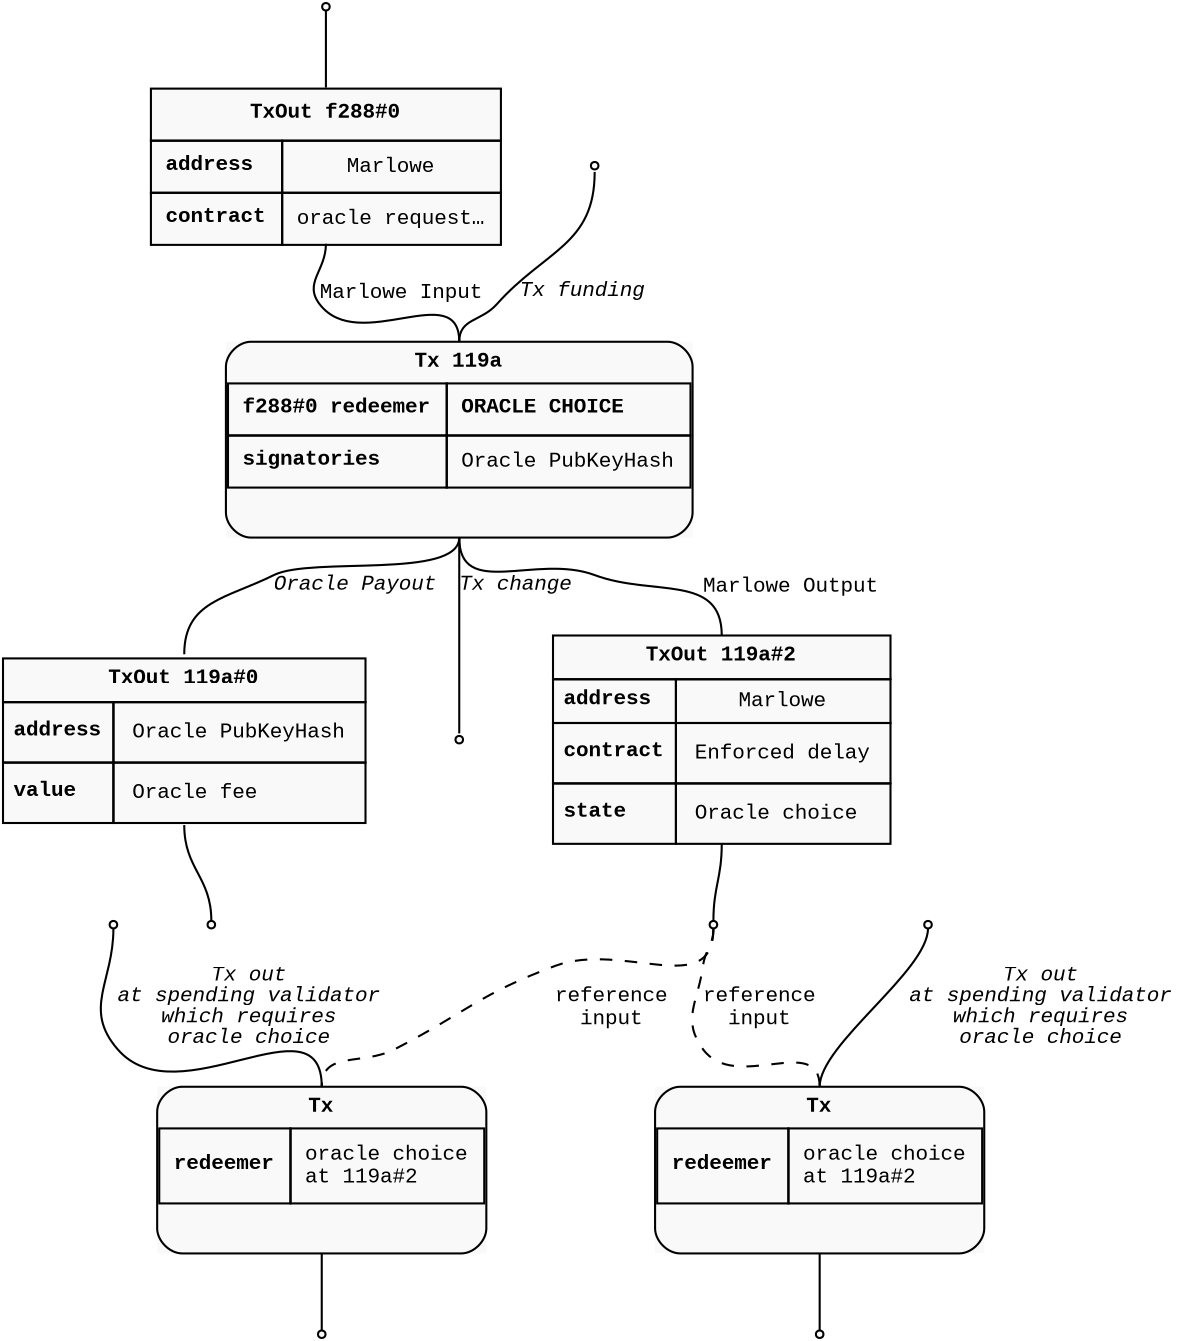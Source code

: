 digraph Oracle_Choice_Referencing {
  rankdir=TD;
  graph [pad="0.02", nodesep="0.6", ranksep="0.5"];
  node [shape=rect, style="filled", fillcolor="#f9f9f9", fontname="Courier New", fontsize="10"];
  edge [arrowhead=none, tailport="s", headport="n", color="#aaa", fontname="Courier New", fontsize="10"];

  MarloweInitialThreadPoint [shape=point];
  MarloweInitialThreadPoint -> MarloweOracleRequestOutput;

  MarloweOracleRequestOutput [label=<
    <TABLE CELLSPACING="0" CELLPADDING="6" border="0" CELLBORDER="1" color="#aaa">
      <TR>
        <TD colspan="2" align="center"><b>TxOut f288#0</b></TD>
      </TR>
      <TR>
        <TD align="left"><b>address</b></TD>
        <TD>Marlowe</TD>
      </TR>
      <TR>
        <TD align="left" balign="left"><b>contract</b></TD>
        <TD align="left" balign="left">oracle request…</TD>
      </TR>
    </TABLE>
  > shape="plain" border="0"]

  MarloweOracleRequestOutput -> Tx [label=<Marlowe Input>];

  Tx [label=<
    <TABLE CELLSPACING="0" CELLPADDING="4" border="1" CELLBORDER="0" style="rounded" color="#aaa">
      <TR>
        <TD colspan="2" align="center"><b>Tx 119a</b></TD>
      </TR>
      <TR>
        <TD CELLPADDING="0">
          <TABLE CELLSPACING="0" CELLPADDING="6" border="0" CELLBORDER="0">
            <TR>
              <TD border="1" align="left"><b>f288#0 redeemer</b></TD>
              <TD border="1" align="left" balign="left"><b>ORACLE CHOICE</b></TD>
            </TR>
            <TR>
              <TD border="1" align="left"><b>signatories</b></TD>
              <TD border="1" align="left">Oracle PubKeyHash</TD>
            </TR>
            <TR>
              <TD collspan="2" align="center"> </TD>
            </TR>
          </TABLE>
        </TD>
      </TR>
    </TABLE>
  > color="#aaa" shape="plain"];


  FundingOutput [shape=point];
  FundingOutput -> Tx [label=<<i>Tx funding</i>>];

  MarloweOutput [label=<
    <TABLE CELLSPACING="0" CELLPADDING="4" border="0" CELLBORDER="1" color="#aaa">
      <TR>
        <TD colspan="2" align="center"><b>TxOut 119a#2</b></TD>
      </TR>
      <TR>
        <TD align="left"><b>address</b></TD>
        <TD>Marlowe</TD>
      </TR>
      <TR>
        <TD align="left"><b>contract</b></TD>
        <TD align="left" balign="left" cellpadding="8">Enforced delay</TD>
      </TR>
      <TR>
        <TD align="left"><b>state</b></TD>
        <TD align="left" balign="left" cellpadding="8">Oracle choice</TD>
      </TR>
    </TABLE>
  > shape="plain" border="1" color="#000"]

  Tx -> MarloweOutput [label=<Marlowe Output>];

  change [shape=point];
  Tx -> change [label=<<i>Tx change</i>>];

  OraclePayout [label=<
    <TABLE CELLSPACING="0" CELLPADDING="4" border="0" CELLBORDER="1" color="#aaa">
      <TR>
        <TD colspan="2" align="center"><b>TxOut 119a#0</b></TD>
      </TR>
      <TR>
        <TD align="left"><b>address</b></TD>
        <TD cellpadding="8">Oracle PubKeyHash</TD>
      </TR>
      <TR>
        <TD align="left"><b>value</b></TD>
        <TD align="left" balign="left" cellpadding="8">Oracle fee</TD>
      </TR>
    </TABLE>
  > shape="plain" border="1" color="#000"]
  Tx -> OraclePayout [label=<<i>Oracle Payout</i>>];

  OraclePayoutThread [shape=point];
  OraclePayout -> OraclePayoutThread;

  MarloweResultingThreadPoint [shape=point];
  MarloweOutput -> MarloweResultingThreadPoint;

  SpendingValidatorInitialThreadPoint [shape=point];
  SpendingValidatorInitialThreadPoint -> SpendingValidatorTx [label=<<i>Tx out<br/>at spending validator<br/>which requires<br/>oracle choice</i>>];

  SpendingValidatorTx [label=<
    <TABLE CELLSPACING="0" CELLPADDING="4" border="1" CELLBORDER="0" style="rounded" color="#aaa">
      <TR>
        <TD colspan="2" align="center"><b>Tx</b></TD>
      </TR>
      <TR>
        <TD CELLPADDING="0">
          <TABLE CELLSPACING="0" CELLPADDING="6" border="0" CELLBORDER="0">
            <TR>
              <TD border="1" align="left"><b>redeemer</b></TD>
              <TD border="1" align="left" balign="left">oracle choice<br/>at 119a#2</TD>
            </TR>
            <TR>
              <TD collspan="2" align="center"> </TD>
            </TR>
          </TABLE>
        </TD>
      </TR>
    </TABLE>
  > color="#aaa" shape="plain"];

  SpendingValidatorThreadPoint [shape=point];
  SpendingValidatorTx -> SpendingValidatorThreadPoint;

  MarloweResultingThreadPoint -> SpendingValidatorTx [style="dashed" splines="ortho" label=<reference<br/>input> fontcolor="#888"];


  AnotherSpendingValidatorInitialThreadPoint [shape=point];
  AnotherSpendingValidatorInitialThreadPoint -> AnotherSpendingValidatorTx [label=<<i>Tx out<br/>at spending validator<br/>which requires<br/>oracle choice</i>>];

  AnotherSpendingValidatorTx [label=<
    <TABLE CELLSPACING="0" CELLPADDING="4" border="1" CELLBORDER="0" style="rounded" color="#aaa">
      <TR>
        <TD colspan="2" align="center"><b>Tx</b></TD>
      </TR>
      <TR>
        <TD CELLPADDING="0">
          <TABLE CELLSPACING="0" CELLPADDING="6" border="0" CELLBORDER="0">
            <TR>
              <TD border="1" align="left"><b>redeemer</b></TD>
              <TD border="1" align="left" balign="left">oracle choice<br/>at 119a#2</TD>
            </TR>
            <TR>
              <TD collspan="2" align="center"> </TD>
            </TR>
          </TABLE>
        </TD>
      </TR>
    </TABLE>
  > color="#aaa" shape="plain"];

  AnotherSpendingValidatorThreadPoint [shape=point];
  AnotherSpendingValidatorTx -> AnotherSpendingValidatorThreadPoint;

  MarloweResultingThreadPoint -> AnotherSpendingValidatorTx [style="dashed" splines="ortho" label=<reference<br/>input> fontcolor="#888"];
}
